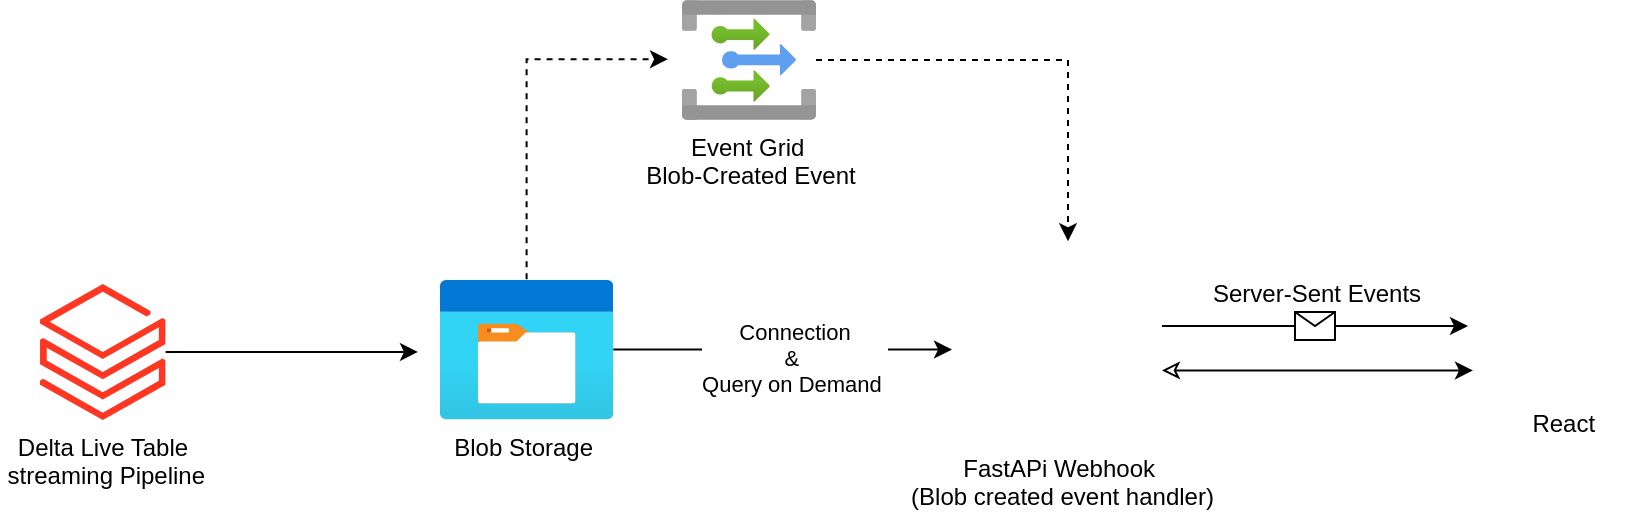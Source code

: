<mxfile version="21.3.2" type="github">
  <diagram name="Page-1" id="1TySNdG3bFcOM_l2DXkI">
    <mxGraphModel dx="1432" dy="713" grid="0" gridSize="10" guides="1" tooltips="1" connect="1" arrows="1" fold="1" page="1" pageScale="1" pageWidth="850" pageHeight="1100" math="0" shadow="0">
      <root>
        <mxCell id="0" />
        <mxCell id="1" parent="0" />
        <mxCell id="YjRzb2UiDKBcbRBRFE_A-5" style="edgeStyle=orthogonalEdgeStyle;rounded=0;orthogonalLoop=1;jettySize=auto;html=1;dashed=1;" edge="1" parent="1" source="YjRzb2UiDKBcbRBRFE_A-1">
          <mxGeometry relative="1" as="geometry">
            <mxPoint x="343" y="534.61" as="targetPoint" />
            <Array as="points">
              <mxPoint x="272" y="534.61" />
              <mxPoint x="303" y="534.61" />
            </Array>
          </mxGeometry>
        </mxCell>
        <mxCell id="YjRzb2UiDKBcbRBRFE_A-8" style="edgeStyle=orthogonalEdgeStyle;rounded=0;orthogonalLoop=1;jettySize=auto;html=1;" edge="1" parent="1" source="YjRzb2UiDKBcbRBRFE_A-1">
          <mxGeometry relative="1" as="geometry">
            <mxPoint x="485" y="679.8" as="targetPoint" />
          </mxGeometry>
        </mxCell>
        <mxCell id="YjRzb2UiDKBcbRBRFE_A-15" value="Connection&lt;br&gt;&amp;amp;&amp;nbsp;&lt;br&gt;Query on Demand&amp;nbsp;" style="edgeLabel;html=1;align=center;verticalAlign=middle;resizable=0;points=[];" vertex="1" connectable="0" parent="YjRzb2UiDKBcbRBRFE_A-8">
          <mxGeometry x="0.07" y="-3" relative="1" as="geometry">
            <mxPoint as="offset" />
          </mxGeometry>
        </mxCell>
        <mxCell id="YjRzb2UiDKBcbRBRFE_A-1" value="Blob Storage&amp;nbsp;" style="image;aspect=fixed;html=1;points=[];align=center;fontSize=12;image=img/lib/azure2/general/Storage_Container.svg;" vertex="1" parent="1">
          <mxGeometry x="229" y="644.61" width="86.62" height="70.38" as="geometry" />
        </mxCell>
        <mxCell id="YjRzb2UiDKBcbRBRFE_A-4" style="edgeStyle=orthogonalEdgeStyle;rounded=0;orthogonalLoop=1;jettySize=auto;html=1;dashed=1;" edge="1" parent="1" source="YjRzb2UiDKBcbRBRFE_A-2">
          <mxGeometry relative="1" as="geometry">
            <mxPoint x="543" y="625.61" as="targetPoint" />
            <Array as="points">
              <mxPoint x="543" y="534.61" />
            </Array>
          </mxGeometry>
        </mxCell>
        <mxCell id="YjRzb2UiDKBcbRBRFE_A-2" value="Event Grid&amp;nbsp;&lt;br&gt;Blob-Created Event" style="image;aspect=fixed;html=1;points=[];align=center;fontSize=12;image=img/lib/azure2/integration/Event_Grid_Topics.svg;" vertex="1" parent="1">
          <mxGeometry x="350" y="505" width="67" height="60" as="geometry" />
        </mxCell>
        <mxCell id="YjRzb2UiDKBcbRBRFE_A-10" style="edgeStyle=orthogonalEdgeStyle;rounded=0;orthogonalLoop=1;jettySize=auto;html=1;startArrow=classic;startFill=0;" edge="1" parent="1">
          <mxGeometry relative="1" as="geometry">
            <mxPoint x="745.5" y="690.195" as="targetPoint" />
            <mxPoint x="590" y="690.19" as="sourcePoint" />
          </mxGeometry>
        </mxCell>
        <mxCell id="YjRzb2UiDKBcbRBRFE_A-3" value="FastAPi Webhook &#xa;(Blob created event handler)" style="shape=image;verticalLabelPosition=bottom;labelBackgroundColor=none;verticalAlign=top;aspect=fixed;imageAspect=0;image=https://miro.medium.com/v2/resize:fit:700/1*du7p50wS_fIsaC_lR18qsg.png;clipPath=inset(14.81% 69.33% 19.44% 6.67%);" vertex="1" parent="1">
          <mxGeometry x="494" y="634.2" width="92.5" height="91.21" as="geometry" />
        </mxCell>
        <mxCell id="YjRzb2UiDKBcbRBRFE_A-9" value="React " style="shape=image;verticalLabelPosition=bottom;labelBackgroundColor=none;verticalAlign=top;aspect=fixed;imageAspect=0;image=https://upload.wikimedia.org/wikipedia/commons/a/a7/React-icon.svg;" vertex="1" parent="1">
          <mxGeometry x="761" y="646.99" width="63.09" height="56" as="geometry" />
        </mxCell>
        <mxCell id="YjRzb2UiDKBcbRBRFE_A-11" value="" style="endArrow=classic;html=1;rounded=0;" edge="1" parent="1">
          <mxGeometry relative="1" as="geometry">
            <mxPoint x="590" y="668" as="sourcePoint" />
            <mxPoint x="743" y="668" as="targetPoint" />
          </mxGeometry>
        </mxCell>
        <mxCell id="YjRzb2UiDKBcbRBRFE_A-12" value="Server-Sent Events" style="shape=message;html=1;outlineConnect=0;labelPosition=center;verticalLabelPosition=top;align=center;verticalAlign=bottom;" vertex="1" parent="YjRzb2UiDKBcbRBRFE_A-11">
          <mxGeometry width="20" height="14" relative="1" as="geometry">
            <mxPoint x="-10" y="-7" as="offset" />
          </mxGeometry>
        </mxCell>
        <mxCell id="YjRzb2UiDKBcbRBRFE_A-14" style="edgeStyle=orthogonalEdgeStyle;rounded=0;orthogonalLoop=1;jettySize=auto;html=1;" edge="1" parent="1" source="YjRzb2UiDKBcbRBRFE_A-13">
          <mxGeometry relative="1" as="geometry">
            <mxPoint x="218" y="680.99" as="targetPoint" />
          </mxGeometry>
        </mxCell>
        <mxCell id="YjRzb2UiDKBcbRBRFE_A-13" value="Delta Live Table&lt;br&gt;&amp;nbsp;streaming Pipeline" style="image;aspect=fixed;html=1;points=[];align=center;fontSize=12;image=img/lib/azure2/analytics/Azure_Databricks.svg;" vertex="1" parent="1">
          <mxGeometry x="29" y="646.99" width="62.8" height="68" as="geometry" />
        </mxCell>
      </root>
    </mxGraphModel>
  </diagram>
</mxfile>
